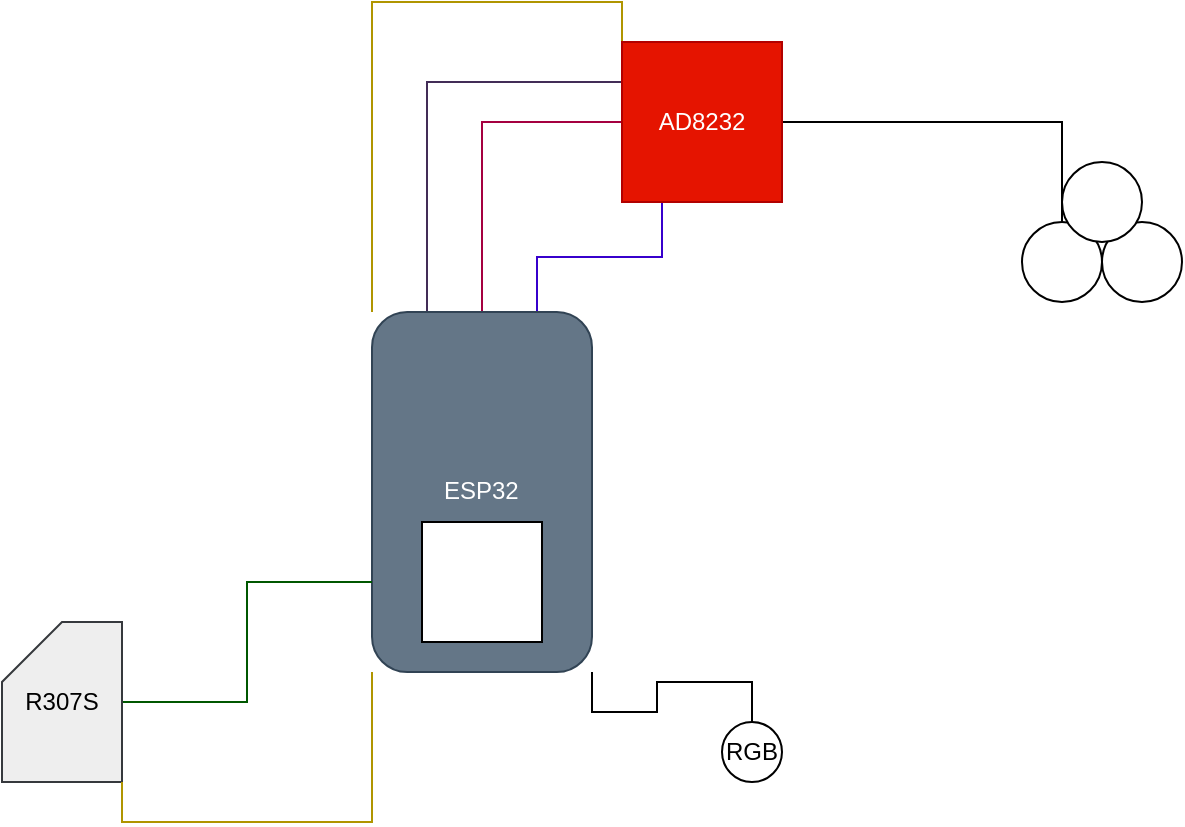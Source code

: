 <mxfile version="26.1.1">
  <diagram name="Página-1" id="-kl5k6RUrYPOvD_SaZDC">
    <mxGraphModel dx="1050" dy="557" grid="1" gridSize="10" guides="1" tooltips="1" connect="1" arrows="1" fold="1" page="1" pageScale="1" pageWidth="827" pageHeight="1169" math="0" shadow="0">
      <root>
        <mxCell id="0" />
        <mxCell id="1" parent="0" />
        <mxCell id="alPxiXhLDoP2k3WgBXd--22" style="edgeStyle=orthogonalEdgeStyle;rounded=0;orthogonalLoop=1;jettySize=auto;html=1;exitX=1;exitY=0.75;exitDx=0;exitDy=0;entryX=0.25;entryY=1;entryDx=0;entryDy=0;endArrow=none;startFill=0;fillColor=#6a00ff;strokeColor=#3700CC;" edge="1" parent="1" source="alPxiXhLDoP2k3WgBXd--1" target="alPxiXhLDoP2k3WgBXd--3">
          <mxGeometry relative="1" as="geometry" />
        </mxCell>
        <mxCell id="alPxiXhLDoP2k3WgBXd--26" style="edgeStyle=orthogonalEdgeStyle;rounded=0;orthogonalLoop=1;jettySize=auto;html=1;exitX=1;exitY=0.5;exitDx=0;exitDy=0;entryX=0;entryY=0.5;entryDx=0;entryDy=0;endArrow=none;startFill=0;fillColor=#d80073;strokeColor=#A50040;" edge="1" parent="1" source="alPxiXhLDoP2k3WgBXd--1" target="alPxiXhLDoP2k3WgBXd--3">
          <mxGeometry relative="1" as="geometry" />
        </mxCell>
        <mxCell id="alPxiXhLDoP2k3WgBXd--27" style="edgeStyle=orthogonalEdgeStyle;rounded=0;orthogonalLoop=1;jettySize=auto;html=1;exitX=1;exitY=0.25;exitDx=0;exitDy=0;entryX=0;entryY=0.25;entryDx=0;entryDy=0;endArrow=none;startFill=0;fillColor=#76608a;strokeColor=#432D57;" edge="1" parent="1" source="alPxiXhLDoP2k3WgBXd--1" target="alPxiXhLDoP2k3WgBXd--3">
          <mxGeometry relative="1" as="geometry" />
        </mxCell>
        <mxCell id="alPxiXhLDoP2k3WgBXd--28" style="edgeStyle=orthogonalEdgeStyle;rounded=0;orthogonalLoop=1;jettySize=auto;html=1;exitX=1;exitY=0;exitDx=0;exitDy=0;entryX=0;entryY=0;entryDx=0;entryDy=0;endArrow=none;startFill=0;fillColor=#e3c800;strokeColor=#B09500;" edge="1" parent="1" source="alPxiXhLDoP2k3WgBXd--1" target="alPxiXhLDoP2k3WgBXd--3">
          <mxGeometry relative="1" as="geometry" />
        </mxCell>
        <mxCell id="alPxiXhLDoP2k3WgBXd--1" value="ESP32" style="rounded=1;whiteSpace=wrap;html=1;arcSize=16;rotation=-90;labelPosition=center;verticalLabelPosition=middle;align=center;verticalAlign=middle;textDirection=vertical-rl;fillColor=#647687;fontColor=#ffffff;strokeColor=#314354;" vertex="1" parent="1">
          <mxGeometry x="300" y="290" width="180" height="110" as="geometry" />
        </mxCell>
        <mxCell id="alPxiXhLDoP2k3WgBXd--24" style="edgeStyle=orthogonalEdgeStyle;rounded=0;orthogonalLoop=1;jettySize=auto;html=1;exitX=1;exitY=0.5;exitDx=0;exitDy=0;entryX=0.5;entryY=0;entryDx=0;entryDy=0;endArrow=none;startFill=0;" edge="1" parent="1" source="alPxiXhLDoP2k3WgBXd--3" target="alPxiXhLDoP2k3WgBXd--19">
          <mxGeometry relative="1" as="geometry" />
        </mxCell>
        <mxCell id="alPxiXhLDoP2k3WgBXd--3" value="AD8232" style="whiteSpace=wrap;html=1;aspect=fixed;fillColor=#e51400;fontColor=#ffffff;strokeColor=#B20000;" vertex="1" parent="1">
          <mxGeometry x="460" y="120" width="80" height="80" as="geometry" />
        </mxCell>
        <mxCell id="alPxiXhLDoP2k3WgBXd--29" style="edgeStyle=orthogonalEdgeStyle;rounded=0;orthogonalLoop=1;jettySize=auto;html=1;exitX=1;exitY=0.5;exitDx=0;exitDy=0;exitPerimeter=0;entryX=0.25;entryY=0;entryDx=0;entryDy=0;endArrow=none;startFill=0;fillColor=#008a00;strokeColor=#005700;" edge="1" parent="1" source="alPxiXhLDoP2k3WgBXd--4" target="alPxiXhLDoP2k3WgBXd--1">
          <mxGeometry relative="1" as="geometry" />
        </mxCell>
        <mxCell id="alPxiXhLDoP2k3WgBXd--4" value="R307S" style="shape=card;whiteSpace=wrap;html=1;fillColor=#eeeeee;strokeColor=#36393d;" vertex="1" parent="1">
          <mxGeometry x="150" y="410" width="60" height="80" as="geometry" />
        </mxCell>
        <mxCell id="alPxiXhLDoP2k3WgBXd--25" style="edgeStyle=orthogonalEdgeStyle;rounded=0;orthogonalLoop=1;jettySize=auto;html=1;exitX=0.5;exitY=0;exitDx=0;exitDy=0;entryX=0;entryY=1;entryDx=0;entryDy=0;endArrow=none;startFill=0;" edge="1" parent="1" source="alPxiXhLDoP2k3WgBXd--5" target="alPxiXhLDoP2k3WgBXd--1">
          <mxGeometry relative="1" as="geometry" />
        </mxCell>
        <mxCell id="alPxiXhLDoP2k3WgBXd--5" value="RGB" style="ellipse;whiteSpace=wrap;html=1;aspect=fixed;" vertex="1" parent="1">
          <mxGeometry x="510" y="460" width="30" height="30" as="geometry" />
        </mxCell>
        <mxCell id="alPxiXhLDoP2k3WgBXd--6" value="" style="whiteSpace=wrap;html=1;aspect=fixed;" vertex="1" parent="1">
          <mxGeometry x="360" y="360" width="60" height="60" as="geometry" />
        </mxCell>
        <mxCell id="alPxiXhLDoP2k3WgBXd--18" value="" style="ellipse;whiteSpace=wrap;html=1;aspect=fixed;" vertex="1" parent="1">
          <mxGeometry x="700" y="210" width="40" height="40" as="geometry" />
        </mxCell>
        <mxCell id="alPxiXhLDoP2k3WgBXd--19" value="" style="ellipse;whiteSpace=wrap;html=1;aspect=fixed;" vertex="1" parent="1">
          <mxGeometry x="660" y="210" width="40" height="40" as="geometry" />
        </mxCell>
        <mxCell id="alPxiXhLDoP2k3WgBXd--20" value="" style="ellipse;whiteSpace=wrap;html=1;aspect=fixed;" vertex="1" parent="1">
          <mxGeometry x="680" y="180" width="40" height="40" as="geometry" />
        </mxCell>
        <mxCell id="alPxiXhLDoP2k3WgBXd--23" style="edgeStyle=orthogonalEdgeStyle;rounded=0;orthogonalLoop=1;jettySize=auto;html=1;exitX=0;exitY=0;exitDx=0;exitDy=0;entryX=1;entryY=1;entryDx=0;entryDy=0;entryPerimeter=0;strokeColor=#B09500;fillColor=#e3c800;endArrow=none;startFill=0;" edge="1" parent="1" source="alPxiXhLDoP2k3WgBXd--1" target="alPxiXhLDoP2k3WgBXd--4">
          <mxGeometry relative="1" as="geometry" />
        </mxCell>
      </root>
    </mxGraphModel>
  </diagram>
</mxfile>
